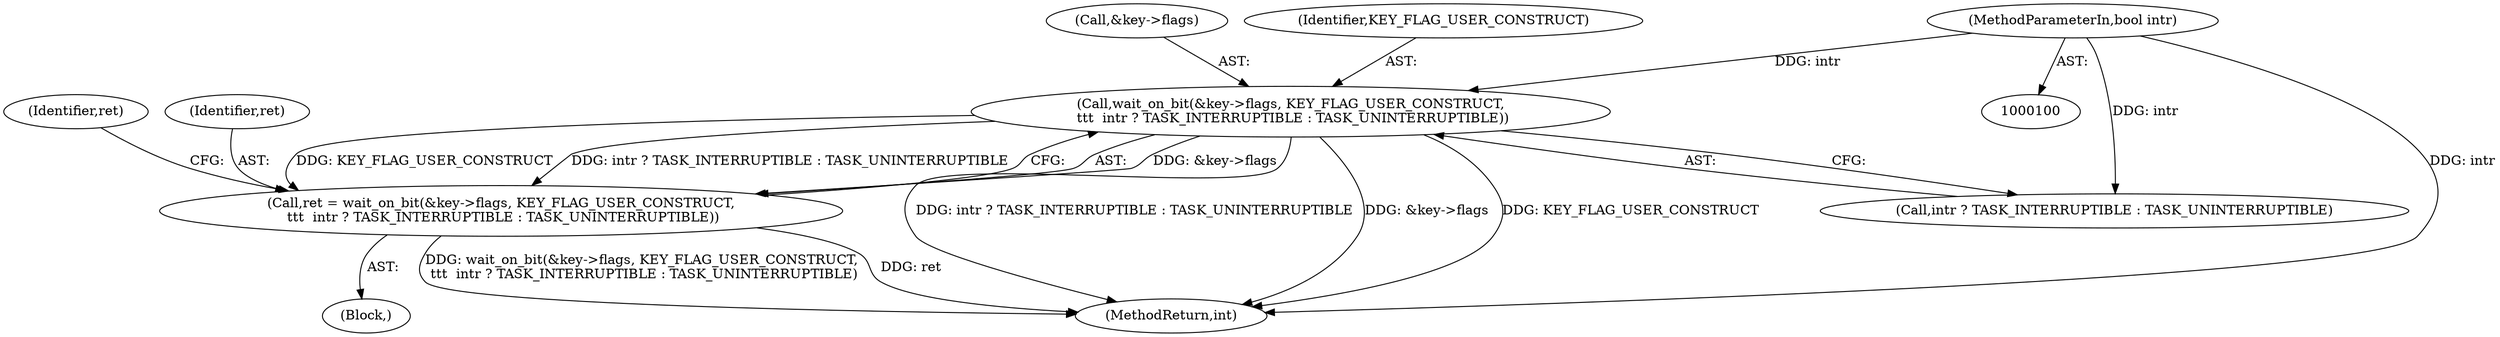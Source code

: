 digraph "0_linux_363b02dab09b3226f3bd1420dad9c72b79a42a76_14@pointer" {
"1000107" [label="(Call,wait_on_bit(&key->flags, KEY_FLAG_USER_CONSTRUCT,\n \t\t\t  intr ? TASK_INTERRUPTIBLE : TASK_UNINTERRUPTIBLE))"];
"1000102" [label="(MethodParameterIn,bool intr)"];
"1000105" [label="(Call,ret = wait_on_bit(&key->flags, KEY_FLAG_USER_CONSTRUCT,\n \t\t\t  intr ? TASK_INTERRUPTIBLE : TASK_UNINTERRUPTIBLE))"];
"1000108" [label="(Call,&key->flags)"];
"1000102" [label="(MethodParameterIn,bool intr)"];
"1000113" [label="(Call,intr ? TASK_INTERRUPTIBLE : TASK_UNINTERRUPTIBLE)"];
"1000135" [label="(MethodReturn,int)"];
"1000106" [label="(Identifier,ret)"];
"1000107" [label="(Call,wait_on_bit(&key->flags, KEY_FLAG_USER_CONSTRUCT,\n \t\t\t  intr ? TASK_INTERRUPTIBLE : TASK_UNINTERRUPTIBLE))"];
"1000105" [label="(Call,ret = wait_on_bit(&key->flags, KEY_FLAG_USER_CONSTRUCT,\n \t\t\t  intr ? TASK_INTERRUPTIBLE : TASK_UNINTERRUPTIBLE))"];
"1000118" [label="(Identifier,ret)"];
"1000112" [label="(Identifier,KEY_FLAG_USER_CONSTRUCT)"];
"1000103" [label="(Block,)"];
"1000107" -> "1000105"  [label="AST: "];
"1000107" -> "1000113"  [label="CFG: "];
"1000108" -> "1000107"  [label="AST: "];
"1000112" -> "1000107"  [label="AST: "];
"1000113" -> "1000107"  [label="AST: "];
"1000105" -> "1000107"  [label="CFG: "];
"1000107" -> "1000135"  [label="DDG: &key->flags"];
"1000107" -> "1000135"  [label="DDG: KEY_FLAG_USER_CONSTRUCT"];
"1000107" -> "1000135"  [label="DDG: intr ? TASK_INTERRUPTIBLE : TASK_UNINTERRUPTIBLE"];
"1000107" -> "1000105"  [label="DDG: &key->flags"];
"1000107" -> "1000105"  [label="DDG: KEY_FLAG_USER_CONSTRUCT"];
"1000107" -> "1000105"  [label="DDG: intr ? TASK_INTERRUPTIBLE : TASK_UNINTERRUPTIBLE"];
"1000102" -> "1000107"  [label="DDG: intr"];
"1000102" -> "1000100"  [label="AST: "];
"1000102" -> "1000135"  [label="DDG: intr"];
"1000102" -> "1000113"  [label="DDG: intr"];
"1000105" -> "1000103"  [label="AST: "];
"1000106" -> "1000105"  [label="AST: "];
"1000118" -> "1000105"  [label="CFG: "];
"1000105" -> "1000135"  [label="DDG: wait_on_bit(&key->flags, KEY_FLAG_USER_CONSTRUCT,\n \t\t\t  intr ? TASK_INTERRUPTIBLE : TASK_UNINTERRUPTIBLE)"];
"1000105" -> "1000135"  [label="DDG: ret"];
}
